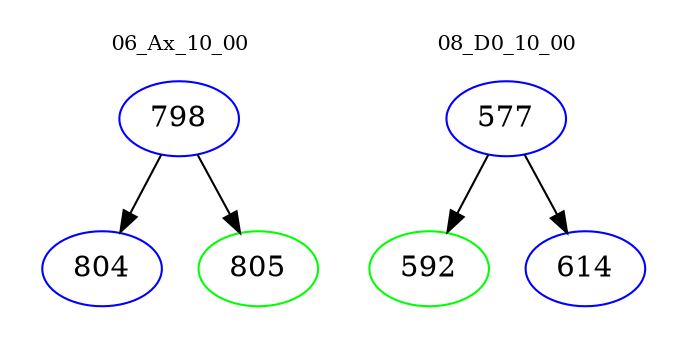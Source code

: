 digraph{
subgraph cluster_0 {
color = white
label = "06_Ax_10_00";
fontsize=10;
T0_798 [label="798", color="blue"]
T0_798 -> T0_804 [color="black"]
T0_804 [label="804", color="blue"]
T0_798 -> T0_805 [color="black"]
T0_805 [label="805", color="green"]
}
subgraph cluster_1 {
color = white
label = "08_D0_10_00";
fontsize=10;
T1_577 [label="577", color="blue"]
T1_577 -> T1_592 [color="black"]
T1_592 [label="592", color="green"]
T1_577 -> T1_614 [color="black"]
T1_614 [label="614", color="blue"]
}
}

